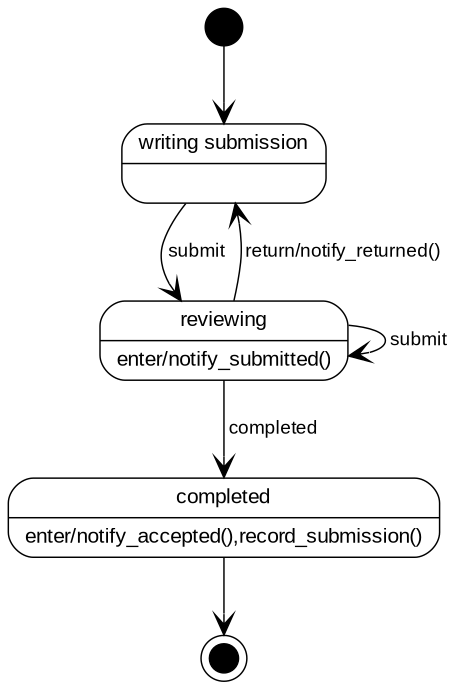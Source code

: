 digraph hierarchy {
rankdir=TB
node[shape=Mrecord, fontname=Arial, fontsize=10, penwidth=0.7]
edge[dir=forward, arrowhead=vee, fontname=Arial, fontsize=9, penwidth=0.7]

start[label="",
      shape=circle, style=filled, color=black, fillcolor=black,
      fixedsize=true, width=0.25, height=0.25]
end[label="",
    shape=doublecircle, style=filled, color=black, fillcolor=black,
    fixedsize=true, width=0.2, height=0.2]

writing_submission[label = "{writing submission|}"]
reviewing[label = "{reviewing|enter/notify_submitted()}"]
completed[label = "{completed|enter/notify_accepted(),record_submission()}"]

start->writing_submission
writing_submission->reviewing [label = " submit   "]
reviewing->reviewing [label = " submit   "]
reviewing->writing_submission [label = " return/notify_returned()   "]
reviewing->completed [label = " completed   "]
completed->end
}
